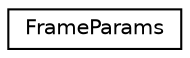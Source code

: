 digraph "Graphical Class Hierarchy"
{
 // LATEX_PDF_SIZE
  edge [fontname="Helvetica",fontsize="10",labelfontname="Helvetica",labelfontsize="10"];
  node [fontname="Helvetica",fontsize="10",shape=record];
  rankdir="LR";
  Node0 [label="FrameParams",height=0.2,width=0.4,color="black", fillcolor="white", style="filled",URL="$struct_frame_params.html",tooltip=" "];
}

